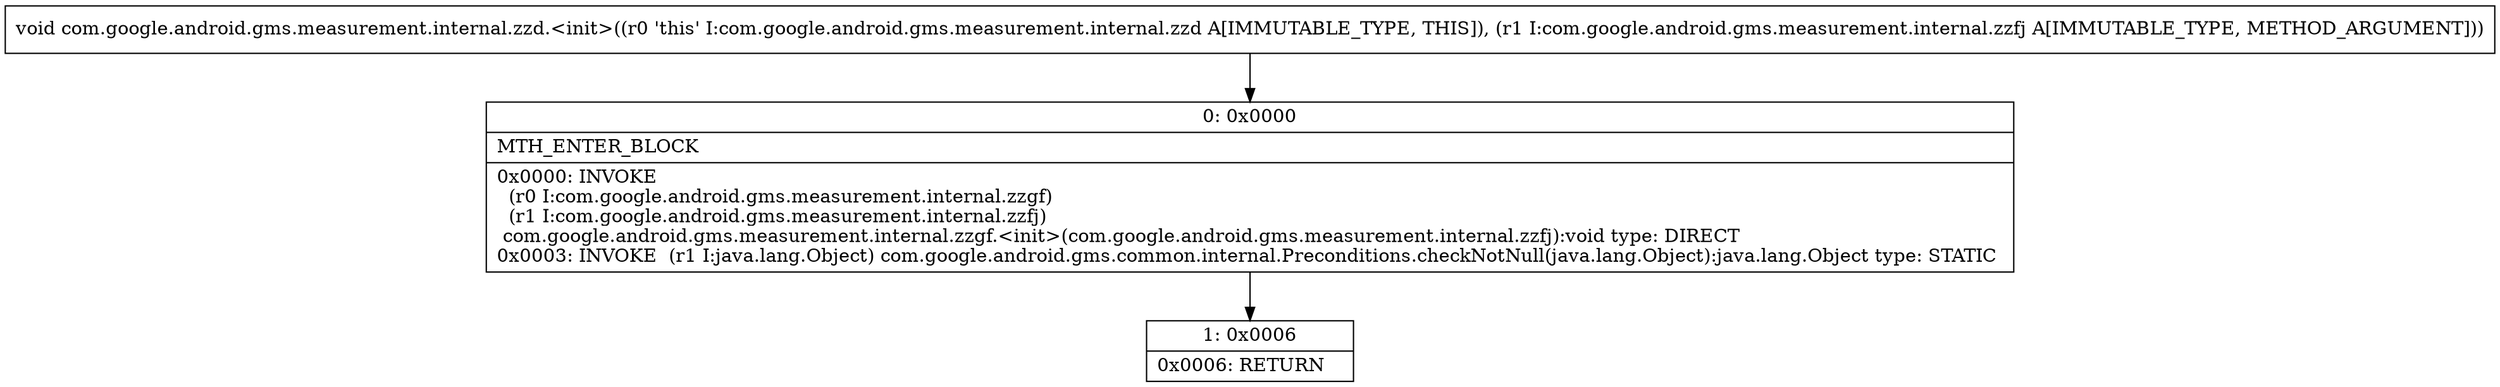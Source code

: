 digraph "CFG forcom.google.android.gms.measurement.internal.zzd.\<init\>(Lcom\/google\/android\/gms\/measurement\/internal\/zzfj;)V" {
Node_0 [shape=record,label="{0\:\ 0x0000|MTH_ENTER_BLOCK\l|0x0000: INVOKE  \l  (r0 I:com.google.android.gms.measurement.internal.zzgf)\l  (r1 I:com.google.android.gms.measurement.internal.zzfj)\l com.google.android.gms.measurement.internal.zzgf.\<init\>(com.google.android.gms.measurement.internal.zzfj):void type: DIRECT \l0x0003: INVOKE  (r1 I:java.lang.Object) com.google.android.gms.common.internal.Preconditions.checkNotNull(java.lang.Object):java.lang.Object type: STATIC \l}"];
Node_1 [shape=record,label="{1\:\ 0x0006|0x0006: RETURN   \l}"];
MethodNode[shape=record,label="{void com.google.android.gms.measurement.internal.zzd.\<init\>((r0 'this' I:com.google.android.gms.measurement.internal.zzd A[IMMUTABLE_TYPE, THIS]), (r1 I:com.google.android.gms.measurement.internal.zzfj A[IMMUTABLE_TYPE, METHOD_ARGUMENT])) }"];
MethodNode -> Node_0;
Node_0 -> Node_1;
}

